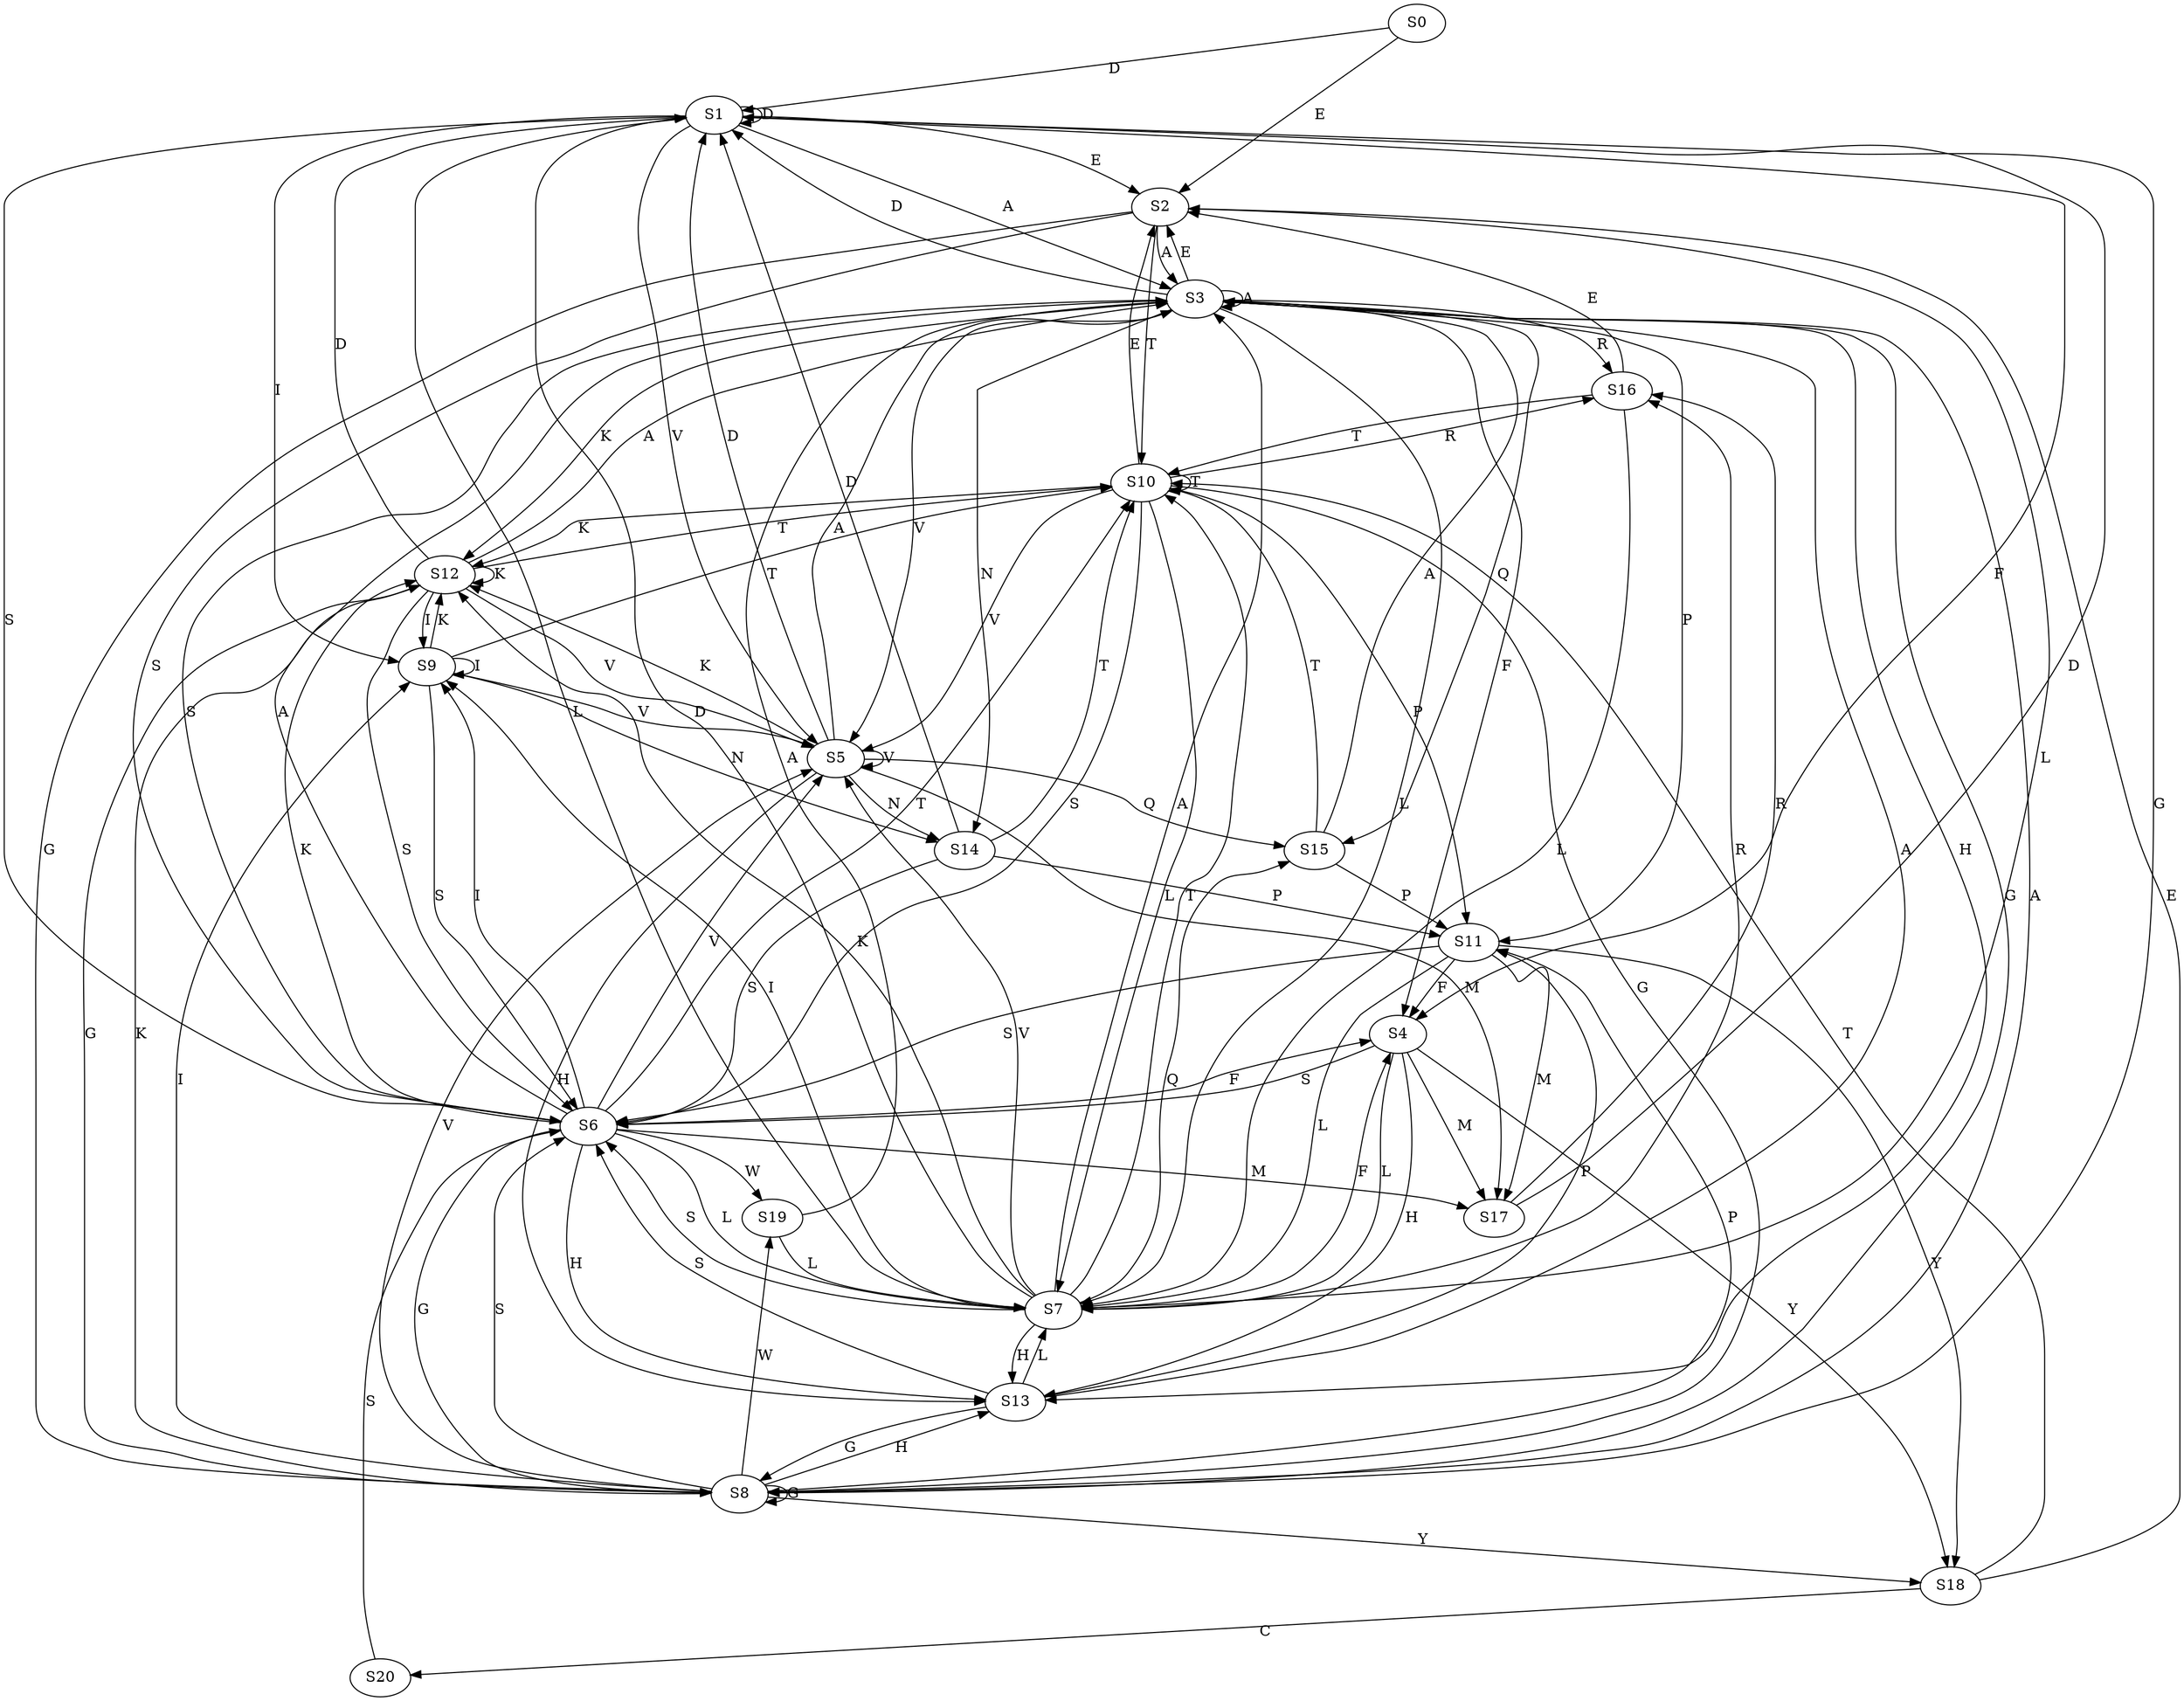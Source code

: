 strict digraph  {
	S0 -> S1 [ label = D ];
	S0 -> S2 [ label = E ];
	S1 -> S3 [ label = A ];
	S1 -> S4 [ label = F ];
	S1 -> S5 [ label = V ];
	S1 -> S1 [ label = D ];
	S1 -> S6 [ label = S ];
	S1 -> S2 [ label = E ];
	S1 -> S7 [ label = L ];
	S1 -> S8 [ label = G ];
	S1 -> S9 [ label = I ];
	S2 -> S8 [ label = G ];
	S2 -> S3 [ label = A ];
	S2 -> S7 [ label = L ];
	S2 -> S10 [ label = T ];
	S2 -> S6 [ label = S ];
	S3 -> S11 [ label = P ];
	S3 -> S12 [ label = K ];
	S3 -> S3 [ label = A ];
	S3 -> S8 [ label = G ];
	S3 -> S13 [ label = H ];
	S3 -> S2 [ label = E ];
	S3 -> S6 [ label = S ];
	S3 -> S5 [ label = V ];
	S3 -> S1 [ label = D ];
	S3 -> S14 [ label = N ];
	S3 -> S4 [ label = F ];
	S3 -> S7 [ label = L ];
	S3 -> S15 [ label = Q ];
	S3 -> S16 [ label = R ];
	S4 -> S17 [ label = M ];
	S4 -> S6 [ label = S ];
	S4 -> S18 [ label = Y ];
	S4 -> S13 [ label = H ];
	S4 -> S7 [ label = L ];
	S5 -> S17 [ label = M ];
	S5 -> S14 [ label = N ];
	S5 -> S12 [ label = K ];
	S5 -> S15 [ label = Q ];
	S5 -> S3 [ label = A ];
	S5 -> S13 [ label = H ];
	S5 -> S1 [ label = D ];
	S5 -> S5 [ label = V ];
	S6 -> S7 [ label = L ];
	S6 -> S8 [ label = G ];
	S6 -> S12 [ label = K ];
	S6 -> S3 [ label = A ];
	S6 -> S5 [ label = V ];
	S6 -> S17 [ label = M ];
	S6 -> S19 [ label = W ];
	S6 -> S9 [ label = I ];
	S6 -> S4 [ label = F ];
	S6 -> S13 [ label = H ];
	S6 -> S10 [ label = T ];
	S7 -> S5 [ label = V ];
	S7 -> S3 [ label = A ];
	S7 -> S4 [ label = F ];
	S7 -> S1 [ label = D ];
	S7 -> S13 [ label = H ];
	S7 -> S6 [ label = S ];
	S7 -> S9 [ label = I ];
	S7 -> S10 [ label = T ];
	S7 -> S16 [ label = R ];
	S7 -> S15 [ label = Q ];
	S7 -> S12 [ label = K ];
	S8 -> S19 [ label = W ];
	S8 -> S5 [ label = V ];
	S8 -> S3 [ label = A ];
	S8 -> S18 [ label = Y ];
	S8 -> S13 [ label = H ];
	S8 -> S12 [ label = K ];
	S8 -> S6 [ label = S ];
	S8 -> S9 [ label = I ];
	S8 -> S8 [ label = G ];
	S8 -> S11 [ label = P ];
	S9 -> S14 [ label = N ];
	S9 -> S12 [ label = K ];
	S9 -> S10 [ label = T ];
	S9 -> S9 [ label = I ];
	S9 -> S5 [ label = V ];
	S9 -> S6 [ label = S ];
	S10 -> S12 [ label = K ];
	S10 -> S11 [ label = P ];
	S10 -> S10 [ label = T ];
	S10 -> S7 [ label = L ];
	S10 -> S16 [ label = R ];
	S10 -> S6 [ label = S ];
	S10 -> S8 [ label = G ];
	S10 -> S2 [ label = E ];
	S10 -> S5 [ label = V ];
	S11 -> S6 [ label = S ];
	S11 -> S4 [ label = F ];
	S11 -> S17 [ label = M ];
	S11 -> S7 [ label = L ];
	S11 -> S18 [ label = Y ];
	S12 -> S1 [ label = D ];
	S12 -> S5 [ label = V ];
	S12 -> S8 [ label = G ];
	S12 -> S10 [ label = T ];
	S12 -> S12 [ label = K ];
	S12 -> S9 [ label = I ];
	S12 -> S6 [ label = S ];
	S12 -> S3 [ label = A ];
	S13 -> S3 [ label = A ];
	S13 -> S11 [ label = P ];
	S13 -> S6 [ label = S ];
	S13 -> S8 [ label = G ];
	S13 -> S7 [ label = L ];
	S14 -> S10 [ label = T ];
	S14 -> S11 [ label = P ];
	S14 -> S6 [ label = S ];
	S14 -> S1 [ label = D ];
	S15 -> S3 [ label = A ];
	S15 -> S10 [ label = T ];
	S15 -> S11 [ label = P ];
	S16 -> S2 [ label = E ];
	S16 -> S10 [ label = T ];
	S16 -> S7 [ label = L ];
	S17 -> S16 [ label = R ];
	S17 -> S1 [ label = D ];
	S18 -> S2 [ label = E ];
	S18 -> S10 [ label = T ];
	S18 -> S20 [ label = C ];
	S19 -> S3 [ label = A ];
	S19 -> S7 [ label = L ];
	S20 -> S6 [ label = S ];
}
